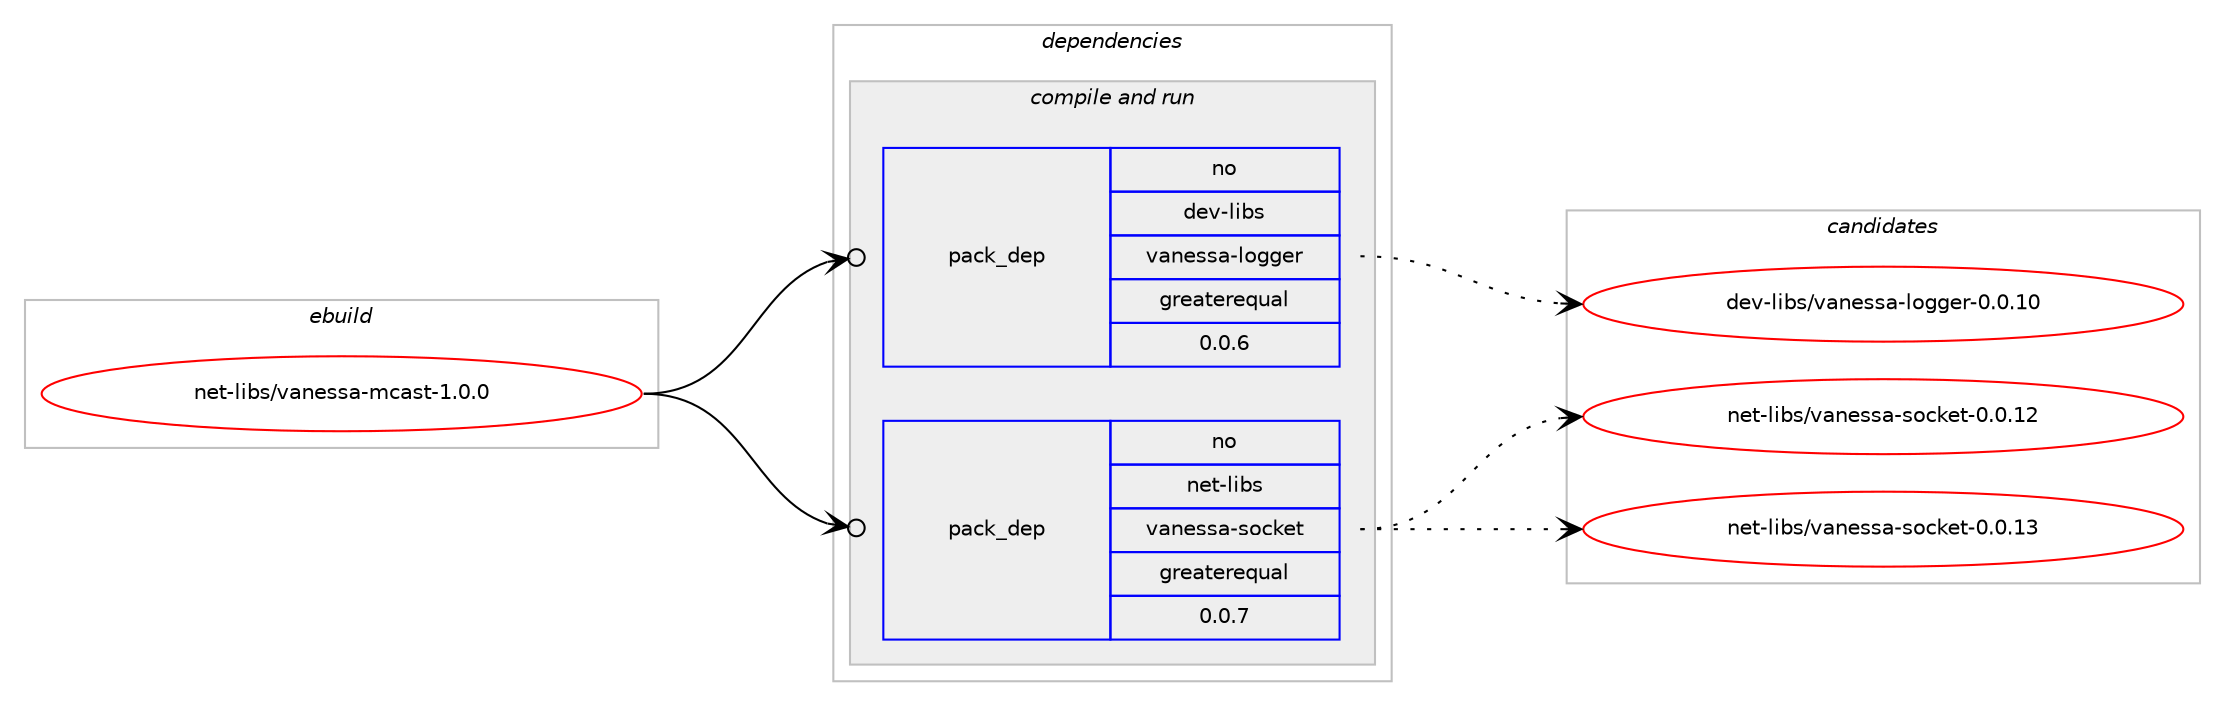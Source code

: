 digraph prolog {

# *************
# Graph options
# *************

newrank=true;
concentrate=true;
compound=true;
graph [rankdir=LR,fontname=Helvetica,fontsize=10,ranksep=1.5];#, ranksep=2.5, nodesep=0.2];
edge  [arrowhead=vee];
node  [fontname=Helvetica,fontsize=10];

# **********
# The ebuild
# **********

subgraph cluster_leftcol {
color=gray;
rank=same;
label=<<i>ebuild</i>>;
id [label="net-libs/vanessa-mcast-1.0.0", color=red, width=4, href="../net-libs/vanessa-mcast-1.0.0.svg"];
}

# ****************
# The dependencies
# ****************

subgraph cluster_midcol {
color=gray;
label=<<i>dependencies</i>>;
subgraph cluster_compile {
fillcolor="#eeeeee";
style=filled;
label=<<i>compile</i>>;
}
subgraph cluster_compileandrun {
fillcolor="#eeeeee";
style=filled;
label=<<i>compile and run</i>>;
subgraph pack1188403 {
dependency1662257 [label=<<TABLE BORDER="0" CELLBORDER="1" CELLSPACING="0" CELLPADDING="4" WIDTH="220"><TR><TD ROWSPAN="6" CELLPADDING="30">pack_dep</TD></TR><TR><TD WIDTH="110">no</TD></TR><TR><TD>dev-libs</TD></TR><TR><TD>vanessa-logger</TD></TR><TR><TD>greaterequal</TD></TR><TR><TD>0.0.6</TD></TR></TABLE>>, shape=none, color=blue];
}
id:e -> dependency1662257:w [weight=20,style="solid",arrowhead="odotvee"];
subgraph pack1188404 {
dependency1662258 [label=<<TABLE BORDER="0" CELLBORDER="1" CELLSPACING="0" CELLPADDING="4" WIDTH="220"><TR><TD ROWSPAN="6" CELLPADDING="30">pack_dep</TD></TR><TR><TD WIDTH="110">no</TD></TR><TR><TD>net-libs</TD></TR><TR><TD>vanessa-socket</TD></TR><TR><TD>greaterequal</TD></TR><TR><TD>0.0.7</TD></TR></TABLE>>, shape=none, color=blue];
}
id:e -> dependency1662258:w [weight=20,style="solid",arrowhead="odotvee"];
}
subgraph cluster_run {
fillcolor="#eeeeee";
style=filled;
label=<<i>run</i>>;
}
}

# **************
# The candidates
# **************

subgraph cluster_choices {
rank=same;
color=gray;
label=<<i>candidates</i>>;

subgraph choice1188403 {
color=black;
nodesep=1;
choice10010111845108105981154711897110101115115974510811110310310111445484648464948 [label="dev-libs/vanessa-logger-0.0.10", color=red, width=4,href="../dev-libs/vanessa-logger-0.0.10.svg"];
dependency1662257:e -> choice10010111845108105981154711897110101115115974510811110310310111445484648464948:w [style=dotted,weight="100"];
}
subgraph choice1188404 {
color=black;
nodesep=1;
choice1101011164510810598115471189711010111511597451151119910710111645484648464950 [label="net-libs/vanessa-socket-0.0.12", color=red, width=4,href="../net-libs/vanessa-socket-0.0.12.svg"];
choice1101011164510810598115471189711010111511597451151119910710111645484648464951 [label="net-libs/vanessa-socket-0.0.13", color=red, width=4,href="../net-libs/vanessa-socket-0.0.13.svg"];
dependency1662258:e -> choice1101011164510810598115471189711010111511597451151119910710111645484648464950:w [style=dotted,weight="100"];
dependency1662258:e -> choice1101011164510810598115471189711010111511597451151119910710111645484648464951:w [style=dotted,weight="100"];
}
}

}
